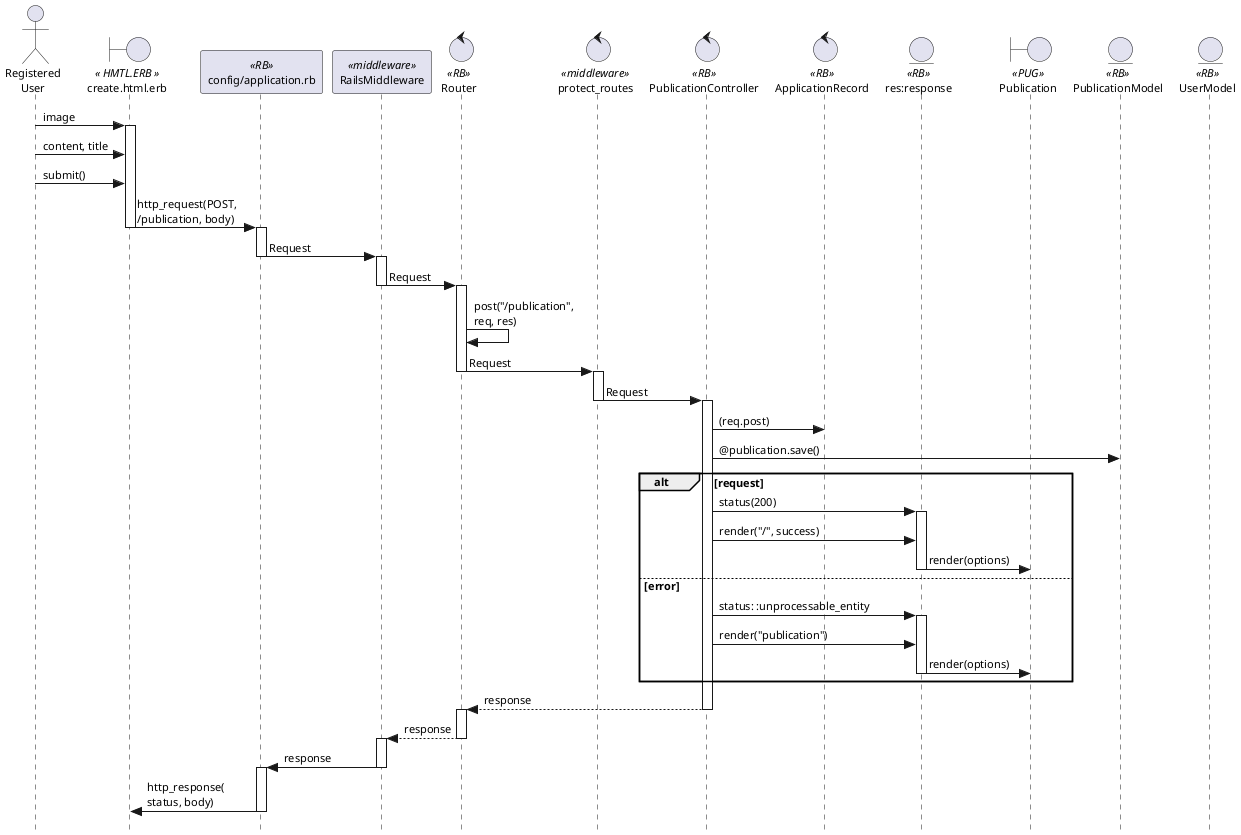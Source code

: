 @startuml
skinparam style strictuml
skinparam defaultFontSize 11
skinparam stereotypePosition top

actor "Registered\nUser" as UserReg

boundary "create.html.erb" as PublicationHtml <<  HMTL.ERB  >>

participant "config/application.rb" as index << RB >>

participant "RailsMiddleware" as RailsMiddleware << middleware >>


control Router << RB >>

control protect_routes << middleware >>
' control "upload.single" as uploadSingle << middleware >>

control "PublicationController" as CreatePublicationController << RB >>
control "ApplicationRecord" as Validator <<RB>>
entity "res:response" as response << RB >>
boundary "Publication" as PublicationDetailView << PUG >>
entity PublicationModel << RB >>
entity UserModel << RB >>

UserReg -> PublicationHtml: image
activate PublicationHtml
UserReg -> PublicationHtml: content, title
UserReg -> PublicationHtml: submit()
PublicationHtml -> index: http_request(POST, \n/publication, body)
deactivate PublicationHtml
activate index
index -> RailsMiddleware: Request
deactivate index

activate RailsMiddleware
RailsMiddleware -> Router: Request
deactivate RailsMiddleware

activate Router
Router -> Router: post("/publication", \nreq, res)
Router -> protect_routes: Request
deactivate Router
activate protect_routes
    protect_routes -> CreatePublicationController : Request
deactivate protect_routes

activate CreatePublicationController
CreatePublicationController -> Validator: (req.post)
CreatePublicationController -> PublicationModel: @publication.save()
alt request
    ' CreatePublicationController -> PublicationModel: store(title,image,content,autor_id,blocked)
    CreatePublicationController -> response: status(200)
    activate response
    CreatePublicationController -> response: render("/", success)
    response -> PublicationDetailView: render(options)
    deactivate response
else error
    CreatePublicationController -> response: status: :unprocessable_entity
    activate response
    CreatePublicationController -> response: render("publication")
    response -> PublicationDetailView: render(options)
    deactivate response
end

CreatePublicationController --> Router: response
deactivate CreatePublicationController
activate Router
Router --> RailsMiddleware: response
deactivate Router
activate RailsMiddleware
RailsMiddleware -> index: response
deactivate RailsMiddleware
activate index
index -> PublicationHtml: http_response(\nstatus, body)
deactivate index
' app --> PublicationHtml: http_response(\nstatus, body)

@enduml